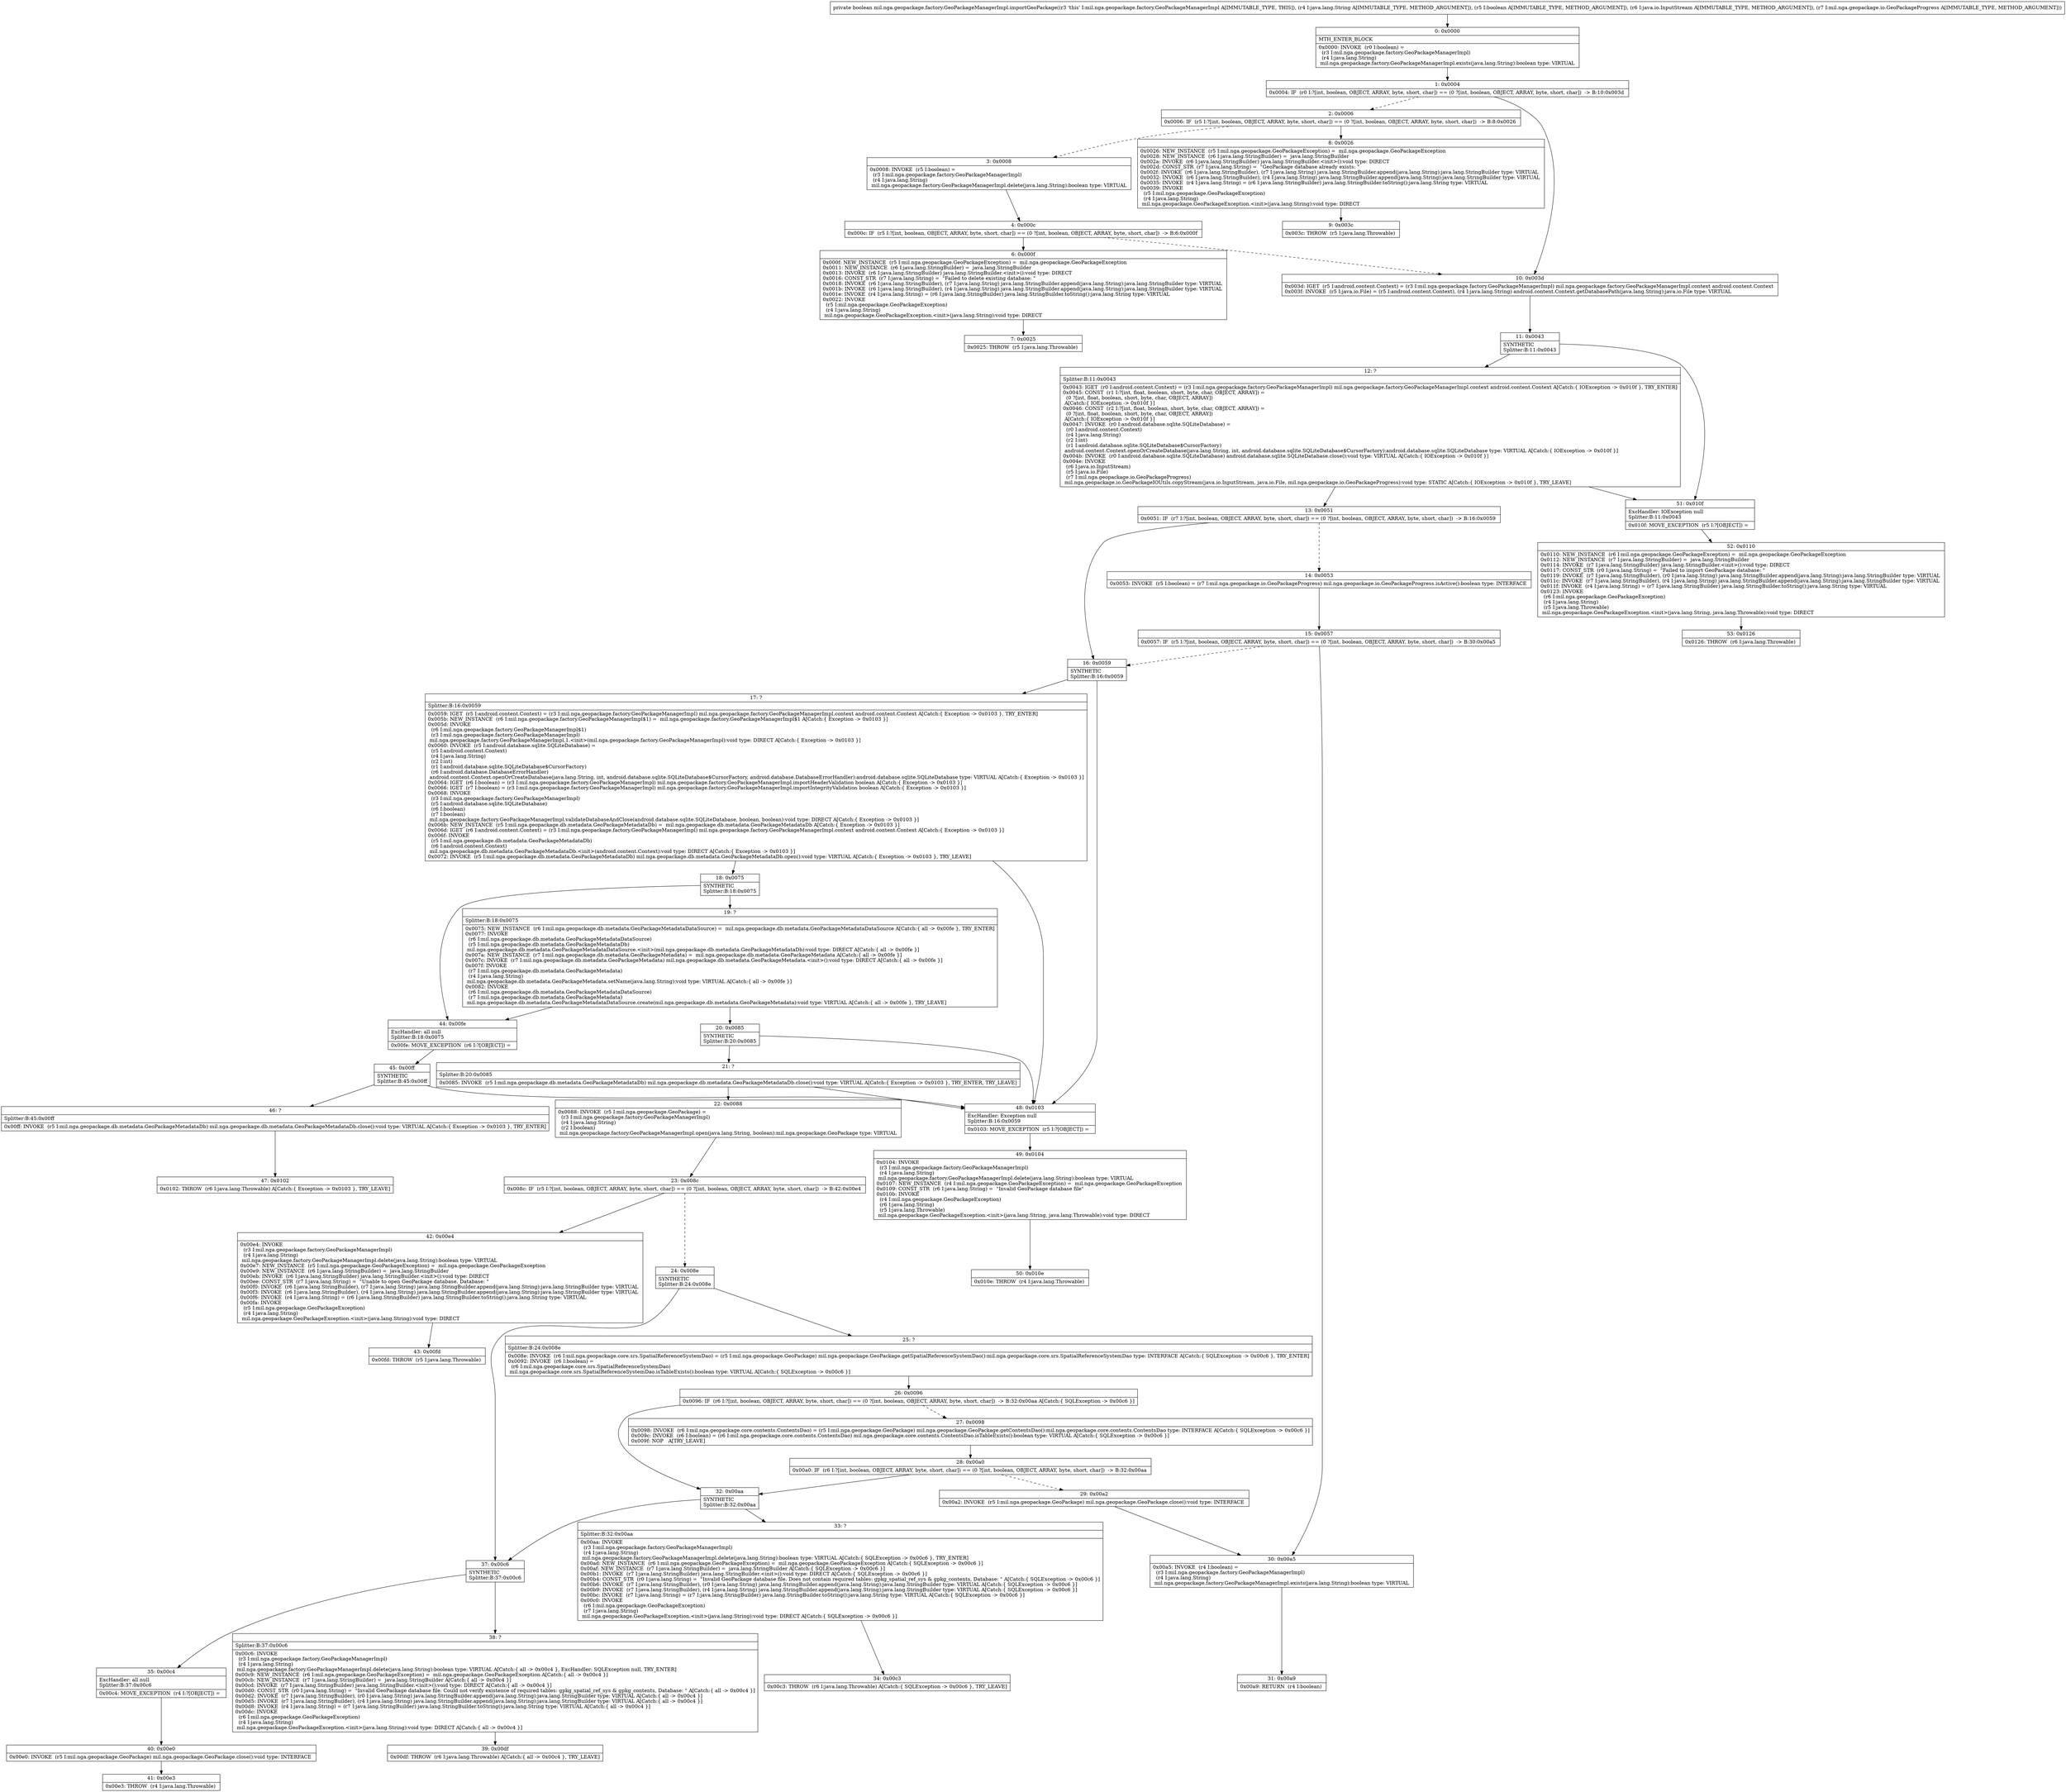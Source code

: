 digraph "CFG formil.nga.geopackage.factory.GeoPackageManagerImpl.importGeoPackage(Ljava\/lang\/String;ZLjava\/io\/InputStream;Lmil\/nga\/geopackage\/io\/GeoPackageProgress;)Z" {
Node_0 [shape=record,label="{0\:\ 0x0000|MTH_ENTER_BLOCK\l|0x0000: INVOKE  (r0 I:boolean) = \l  (r3 I:mil.nga.geopackage.factory.GeoPackageManagerImpl)\l  (r4 I:java.lang.String)\l mil.nga.geopackage.factory.GeoPackageManagerImpl.exists(java.lang.String):boolean type: VIRTUAL \l}"];
Node_1 [shape=record,label="{1\:\ 0x0004|0x0004: IF  (r0 I:?[int, boolean, OBJECT, ARRAY, byte, short, char]) == (0 ?[int, boolean, OBJECT, ARRAY, byte, short, char])  \-\> B:10:0x003d \l}"];
Node_2 [shape=record,label="{2\:\ 0x0006|0x0006: IF  (r5 I:?[int, boolean, OBJECT, ARRAY, byte, short, char]) == (0 ?[int, boolean, OBJECT, ARRAY, byte, short, char])  \-\> B:8:0x0026 \l}"];
Node_3 [shape=record,label="{3\:\ 0x0008|0x0008: INVOKE  (r5 I:boolean) = \l  (r3 I:mil.nga.geopackage.factory.GeoPackageManagerImpl)\l  (r4 I:java.lang.String)\l mil.nga.geopackage.factory.GeoPackageManagerImpl.delete(java.lang.String):boolean type: VIRTUAL \l}"];
Node_4 [shape=record,label="{4\:\ 0x000c|0x000c: IF  (r5 I:?[int, boolean, OBJECT, ARRAY, byte, short, char]) == (0 ?[int, boolean, OBJECT, ARRAY, byte, short, char])  \-\> B:6:0x000f \l}"];
Node_6 [shape=record,label="{6\:\ 0x000f|0x000f: NEW_INSTANCE  (r5 I:mil.nga.geopackage.GeoPackageException) =  mil.nga.geopackage.GeoPackageException \l0x0011: NEW_INSTANCE  (r6 I:java.lang.StringBuilder) =  java.lang.StringBuilder \l0x0013: INVOKE  (r6 I:java.lang.StringBuilder) java.lang.StringBuilder.\<init\>():void type: DIRECT \l0x0016: CONST_STR  (r7 I:java.lang.String) =  \"Failed to delete existing database: \" \l0x0018: INVOKE  (r6 I:java.lang.StringBuilder), (r7 I:java.lang.String) java.lang.StringBuilder.append(java.lang.String):java.lang.StringBuilder type: VIRTUAL \l0x001b: INVOKE  (r6 I:java.lang.StringBuilder), (r4 I:java.lang.String) java.lang.StringBuilder.append(java.lang.String):java.lang.StringBuilder type: VIRTUAL \l0x001e: INVOKE  (r4 I:java.lang.String) = (r6 I:java.lang.StringBuilder) java.lang.StringBuilder.toString():java.lang.String type: VIRTUAL \l0x0022: INVOKE  \l  (r5 I:mil.nga.geopackage.GeoPackageException)\l  (r4 I:java.lang.String)\l mil.nga.geopackage.GeoPackageException.\<init\>(java.lang.String):void type: DIRECT \l}"];
Node_7 [shape=record,label="{7\:\ 0x0025|0x0025: THROW  (r5 I:java.lang.Throwable) \l}"];
Node_8 [shape=record,label="{8\:\ 0x0026|0x0026: NEW_INSTANCE  (r5 I:mil.nga.geopackage.GeoPackageException) =  mil.nga.geopackage.GeoPackageException \l0x0028: NEW_INSTANCE  (r6 I:java.lang.StringBuilder) =  java.lang.StringBuilder \l0x002a: INVOKE  (r6 I:java.lang.StringBuilder) java.lang.StringBuilder.\<init\>():void type: DIRECT \l0x002d: CONST_STR  (r7 I:java.lang.String) =  \"GeoPackage database already exists: \" \l0x002f: INVOKE  (r6 I:java.lang.StringBuilder), (r7 I:java.lang.String) java.lang.StringBuilder.append(java.lang.String):java.lang.StringBuilder type: VIRTUAL \l0x0032: INVOKE  (r6 I:java.lang.StringBuilder), (r4 I:java.lang.String) java.lang.StringBuilder.append(java.lang.String):java.lang.StringBuilder type: VIRTUAL \l0x0035: INVOKE  (r4 I:java.lang.String) = (r6 I:java.lang.StringBuilder) java.lang.StringBuilder.toString():java.lang.String type: VIRTUAL \l0x0039: INVOKE  \l  (r5 I:mil.nga.geopackage.GeoPackageException)\l  (r4 I:java.lang.String)\l mil.nga.geopackage.GeoPackageException.\<init\>(java.lang.String):void type: DIRECT \l}"];
Node_9 [shape=record,label="{9\:\ 0x003c|0x003c: THROW  (r5 I:java.lang.Throwable) \l}"];
Node_10 [shape=record,label="{10\:\ 0x003d|0x003d: IGET  (r5 I:android.content.Context) = (r3 I:mil.nga.geopackage.factory.GeoPackageManagerImpl) mil.nga.geopackage.factory.GeoPackageManagerImpl.context android.content.Context \l0x003f: INVOKE  (r5 I:java.io.File) = (r5 I:android.content.Context), (r4 I:java.lang.String) android.content.Context.getDatabasePath(java.lang.String):java.io.File type: VIRTUAL \l}"];
Node_11 [shape=record,label="{11\:\ 0x0043|SYNTHETIC\lSplitter:B:11:0x0043\l}"];
Node_12 [shape=record,label="{12\:\ ?|Splitter:B:11:0x0043\l|0x0043: IGET  (r0 I:android.content.Context) = (r3 I:mil.nga.geopackage.factory.GeoPackageManagerImpl) mil.nga.geopackage.factory.GeoPackageManagerImpl.context android.content.Context A[Catch:\{ IOException \-\> 0x010f \}, TRY_ENTER]\l0x0045: CONST  (r1 I:?[int, float, boolean, short, byte, char, OBJECT, ARRAY]) = \l  (0 ?[int, float, boolean, short, byte, char, OBJECT, ARRAY])\l A[Catch:\{ IOException \-\> 0x010f \}]\l0x0046: CONST  (r2 I:?[int, float, boolean, short, byte, char, OBJECT, ARRAY]) = \l  (0 ?[int, float, boolean, short, byte, char, OBJECT, ARRAY])\l A[Catch:\{ IOException \-\> 0x010f \}]\l0x0047: INVOKE  (r0 I:android.database.sqlite.SQLiteDatabase) = \l  (r0 I:android.content.Context)\l  (r4 I:java.lang.String)\l  (r2 I:int)\l  (r1 I:android.database.sqlite.SQLiteDatabase$CursorFactory)\l android.content.Context.openOrCreateDatabase(java.lang.String, int, android.database.sqlite.SQLiteDatabase$CursorFactory):android.database.sqlite.SQLiteDatabase type: VIRTUAL A[Catch:\{ IOException \-\> 0x010f \}]\l0x004b: INVOKE  (r0 I:android.database.sqlite.SQLiteDatabase) android.database.sqlite.SQLiteDatabase.close():void type: VIRTUAL A[Catch:\{ IOException \-\> 0x010f \}]\l0x004e: INVOKE  \l  (r6 I:java.io.InputStream)\l  (r5 I:java.io.File)\l  (r7 I:mil.nga.geopackage.io.GeoPackageProgress)\l mil.nga.geopackage.io.GeoPackageIOUtils.copyStream(java.io.InputStream, java.io.File, mil.nga.geopackage.io.GeoPackageProgress):void type: STATIC A[Catch:\{ IOException \-\> 0x010f \}, TRY_LEAVE]\l}"];
Node_13 [shape=record,label="{13\:\ 0x0051|0x0051: IF  (r7 I:?[int, boolean, OBJECT, ARRAY, byte, short, char]) == (0 ?[int, boolean, OBJECT, ARRAY, byte, short, char])  \-\> B:16:0x0059 \l}"];
Node_14 [shape=record,label="{14\:\ 0x0053|0x0053: INVOKE  (r5 I:boolean) = (r7 I:mil.nga.geopackage.io.GeoPackageProgress) mil.nga.geopackage.io.GeoPackageProgress.isActive():boolean type: INTERFACE \l}"];
Node_15 [shape=record,label="{15\:\ 0x0057|0x0057: IF  (r5 I:?[int, boolean, OBJECT, ARRAY, byte, short, char]) == (0 ?[int, boolean, OBJECT, ARRAY, byte, short, char])  \-\> B:30:0x00a5 \l}"];
Node_16 [shape=record,label="{16\:\ 0x0059|SYNTHETIC\lSplitter:B:16:0x0059\l}"];
Node_17 [shape=record,label="{17\:\ ?|Splitter:B:16:0x0059\l|0x0059: IGET  (r5 I:android.content.Context) = (r3 I:mil.nga.geopackage.factory.GeoPackageManagerImpl) mil.nga.geopackage.factory.GeoPackageManagerImpl.context android.content.Context A[Catch:\{ Exception \-\> 0x0103 \}, TRY_ENTER]\l0x005b: NEW_INSTANCE  (r6 I:mil.nga.geopackage.factory.GeoPackageManagerImpl$1) =  mil.nga.geopackage.factory.GeoPackageManagerImpl$1 A[Catch:\{ Exception \-\> 0x0103 \}]\l0x005d: INVOKE  \l  (r6 I:mil.nga.geopackage.factory.GeoPackageManagerImpl$1)\l  (r3 I:mil.nga.geopackage.factory.GeoPackageManagerImpl)\l mil.nga.geopackage.factory.GeoPackageManagerImpl.1.\<init\>(mil.nga.geopackage.factory.GeoPackageManagerImpl):void type: DIRECT A[Catch:\{ Exception \-\> 0x0103 \}]\l0x0060: INVOKE  (r5 I:android.database.sqlite.SQLiteDatabase) = \l  (r5 I:android.content.Context)\l  (r4 I:java.lang.String)\l  (r2 I:int)\l  (r1 I:android.database.sqlite.SQLiteDatabase$CursorFactory)\l  (r6 I:android.database.DatabaseErrorHandler)\l android.content.Context.openOrCreateDatabase(java.lang.String, int, android.database.sqlite.SQLiteDatabase$CursorFactory, android.database.DatabaseErrorHandler):android.database.sqlite.SQLiteDatabase type: VIRTUAL A[Catch:\{ Exception \-\> 0x0103 \}]\l0x0064: IGET  (r6 I:boolean) = (r3 I:mil.nga.geopackage.factory.GeoPackageManagerImpl) mil.nga.geopackage.factory.GeoPackageManagerImpl.importHeaderValidation boolean A[Catch:\{ Exception \-\> 0x0103 \}]\l0x0066: IGET  (r7 I:boolean) = (r3 I:mil.nga.geopackage.factory.GeoPackageManagerImpl) mil.nga.geopackage.factory.GeoPackageManagerImpl.importIntegrityValidation boolean A[Catch:\{ Exception \-\> 0x0103 \}]\l0x0068: INVOKE  \l  (r3 I:mil.nga.geopackage.factory.GeoPackageManagerImpl)\l  (r5 I:android.database.sqlite.SQLiteDatabase)\l  (r6 I:boolean)\l  (r7 I:boolean)\l mil.nga.geopackage.factory.GeoPackageManagerImpl.validateDatabaseAndClose(android.database.sqlite.SQLiteDatabase, boolean, boolean):void type: DIRECT A[Catch:\{ Exception \-\> 0x0103 \}]\l0x006b: NEW_INSTANCE  (r5 I:mil.nga.geopackage.db.metadata.GeoPackageMetadataDb) =  mil.nga.geopackage.db.metadata.GeoPackageMetadataDb A[Catch:\{ Exception \-\> 0x0103 \}]\l0x006d: IGET  (r6 I:android.content.Context) = (r3 I:mil.nga.geopackage.factory.GeoPackageManagerImpl) mil.nga.geopackage.factory.GeoPackageManagerImpl.context android.content.Context A[Catch:\{ Exception \-\> 0x0103 \}]\l0x006f: INVOKE  \l  (r5 I:mil.nga.geopackage.db.metadata.GeoPackageMetadataDb)\l  (r6 I:android.content.Context)\l mil.nga.geopackage.db.metadata.GeoPackageMetadataDb.\<init\>(android.content.Context):void type: DIRECT A[Catch:\{ Exception \-\> 0x0103 \}]\l0x0072: INVOKE  (r5 I:mil.nga.geopackage.db.metadata.GeoPackageMetadataDb) mil.nga.geopackage.db.metadata.GeoPackageMetadataDb.open():void type: VIRTUAL A[Catch:\{ Exception \-\> 0x0103 \}, TRY_LEAVE]\l}"];
Node_18 [shape=record,label="{18\:\ 0x0075|SYNTHETIC\lSplitter:B:18:0x0075\l}"];
Node_19 [shape=record,label="{19\:\ ?|Splitter:B:18:0x0075\l|0x0075: NEW_INSTANCE  (r6 I:mil.nga.geopackage.db.metadata.GeoPackageMetadataDataSource) =  mil.nga.geopackage.db.metadata.GeoPackageMetadataDataSource A[Catch:\{ all \-\> 0x00fe \}, TRY_ENTER]\l0x0077: INVOKE  \l  (r6 I:mil.nga.geopackage.db.metadata.GeoPackageMetadataDataSource)\l  (r5 I:mil.nga.geopackage.db.metadata.GeoPackageMetadataDb)\l mil.nga.geopackage.db.metadata.GeoPackageMetadataDataSource.\<init\>(mil.nga.geopackage.db.metadata.GeoPackageMetadataDb):void type: DIRECT A[Catch:\{ all \-\> 0x00fe \}]\l0x007a: NEW_INSTANCE  (r7 I:mil.nga.geopackage.db.metadata.GeoPackageMetadata) =  mil.nga.geopackage.db.metadata.GeoPackageMetadata A[Catch:\{ all \-\> 0x00fe \}]\l0x007c: INVOKE  (r7 I:mil.nga.geopackage.db.metadata.GeoPackageMetadata) mil.nga.geopackage.db.metadata.GeoPackageMetadata.\<init\>():void type: DIRECT A[Catch:\{ all \-\> 0x00fe \}]\l0x007f: INVOKE  \l  (r7 I:mil.nga.geopackage.db.metadata.GeoPackageMetadata)\l  (r4 I:java.lang.String)\l mil.nga.geopackage.db.metadata.GeoPackageMetadata.setName(java.lang.String):void type: VIRTUAL A[Catch:\{ all \-\> 0x00fe \}]\l0x0082: INVOKE  \l  (r6 I:mil.nga.geopackage.db.metadata.GeoPackageMetadataDataSource)\l  (r7 I:mil.nga.geopackage.db.metadata.GeoPackageMetadata)\l mil.nga.geopackage.db.metadata.GeoPackageMetadataDataSource.create(mil.nga.geopackage.db.metadata.GeoPackageMetadata):void type: VIRTUAL A[Catch:\{ all \-\> 0x00fe \}, TRY_LEAVE]\l}"];
Node_20 [shape=record,label="{20\:\ 0x0085|SYNTHETIC\lSplitter:B:20:0x0085\l}"];
Node_21 [shape=record,label="{21\:\ ?|Splitter:B:20:0x0085\l|0x0085: INVOKE  (r5 I:mil.nga.geopackage.db.metadata.GeoPackageMetadataDb) mil.nga.geopackage.db.metadata.GeoPackageMetadataDb.close():void type: VIRTUAL A[Catch:\{ Exception \-\> 0x0103 \}, TRY_ENTER, TRY_LEAVE]\l}"];
Node_22 [shape=record,label="{22\:\ 0x0088|0x0088: INVOKE  (r5 I:mil.nga.geopackage.GeoPackage) = \l  (r3 I:mil.nga.geopackage.factory.GeoPackageManagerImpl)\l  (r4 I:java.lang.String)\l  (r2 I:boolean)\l mil.nga.geopackage.factory.GeoPackageManagerImpl.open(java.lang.String, boolean):mil.nga.geopackage.GeoPackage type: VIRTUAL \l}"];
Node_23 [shape=record,label="{23\:\ 0x008c|0x008c: IF  (r5 I:?[int, boolean, OBJECT, ARRAY, byte, short, char]) == (0 ?[int, boolean, OBJECT, ARRAY, byte, short, char])  \-\> B:42:0x00e4 \l}"];
Node_24 [shape=record,label="{24\:\ 0x008e|SYNTHETIC\lSplitter:B:24:0x008e\l}"];
Node_25 [shape=record,label="{25\:\ ?|Splitter:B:24:0x008e\l|0x008e: INVOKE  (r6 I:mil.nga.geopackage.core.srs.SpatialReferenceSystemDao) = (r5 I:mil.nga.geopackage.GeoPackage) mil.nga.geopackage.GeoPackage.getSpatialReferenceSystemDao():mil.nga.geopackage.core.srs.SpatialReferenceSystemDao type: INTERFACE A[Catch:\{ SQLException \-\> 0x00c6 \}, TRY_ENTER]\l0x0092: INVOKE  (r6 I:boolean) = \l  (r6 I:mil.nga.geopackage.core.srs.SpatialReferenceSystemDao)\l mil.nga.geopackage.core.srs.SpatialReferenceSystemDao.isTableExists():boolean type: VIRTUAL A[Catch:\{ SQLException \-\> 0x00c6 \}]\l}"];
Node_26 [shape=record,label="{26\:\ 0x0096|0x0096: IF  (r6 I:?[int, boolean, OBJECT, ARRAY, byte, short, char]) == (0 ?[int, boolean, OBJECT, ARRAY, byte, short, char])  \-\> B:32:0x00aa A[Catch:\{ SQLException \-\> 0x00c6 \}]\l}"];
Node_27 [shape=record,label="{27\:\ 0x0098|0x0098: INVOKE  (r6 I:mil.nga.geopackage.core.contents.ContentsDao) = (r5 I:mil.nga.geopackage.GeoPackage) mil.nga.geopackage.GeoPackage.getContentsDao():mil.nga.geopackage.core.contents.ContentsDao type: INTERFACE A[Catch:\{ SQLException \-\> 0x00c6 \}]\l0x009c: INVOKE  (r6 I:boolean) = (r6 I:mil.nga.geopackage.core.contents.ContentsDao) mil.nga.geopackage.core.contents.ContentsDao.isTableExists():boolean type: VIRTUAL A[Catch:\{ SQLException \-\> 0x00c6 \}]\l0x009f: NOP   A[TRY_LEAVE]\l}"];
Node_28 [shape=record,label="{28\:\ 0x00a0|0x00a0: IF  (r6 I:?[int, boolean, OBJECT, ARRAY, byte, short, char]) == (0 ?[int, boolean, OBJECT, ARRAY, byte, short, char])  \-\> B:32:0x00aa \l}"];
Node_29 [shape=record,label="{29\:\ 0x00a2|0x00a2: INVOKE  (r5 I:mil.nga.geopackage.GeoPackage) mil.nga.geopackage.GeoPackage.close():void type: INTERFACE \l}"];
Node_30 [shape=record,label="{30\:\ 0x00a5|0x00a5: INVOKE  (r4 I:boolean) = \l  (r3 I:mil.nga.geopackage.factory.GeoPackageManagerImpl)\l  (r4 I:java.lang.String)\l mil.nga.geopackage.factory.GeoPackageManagerImpl.exists(java.lang.String):boolean type: VIRTUAL \l}"];
Node_31 [shape=record,label="{31\:\ 0x00a9|0x00a9: RETURN  (r4 I:boolean) \l}"];
Node_32 [shape=record,label="{32\:\ 0x00aa|SYNTHETIC\lSplitter:B:32:0x00aa\l}"];
Node_33 [shape=record,label="{33\:\ ?|Splitter:B:32:0x00aa\l|0x00aa: INVOKE  \l  (r3 I:mil.nga.geopackage.factory.GeoPackageManagerImpl)\l  (r4 I:java.lang.String)\l mil.nga.geopackage.factory.GeoPackageManagerImpl.delete(java.lang.String):boolean type: VIRTUAL A[Catch:\{ SQLException \-\> 0x00c6 \}, TRY_ENTER]\l0x00ad: NEW_INSTANCE  (r6 I:mil.nga.geopackage.GeoPackageException) =  mil.nga.geopackage.GeoPackageException A[Catch:\{ SQLException \-\> 0x00c6 \}]\l0x00af: NEW_INSTANCE  (r7 I:java.lang.StringBuilder) =  java.lang.StringBuilder A[Catch:\{ SQLException \-\> 0x00c6 \}]\l0x00b1: INVOKE  (r7 I:java.lang.StringBuilder) java.lang.StringBuilder.\<init\>():void type: DIRECT A[Catch:\{ SQLException \-\> 0x00c6 \}]\l0x00b4: CONST_STR  (r0 I:java.lang.String) =  \"Invalid GeoPackage database file. Does not contain required tables: gpkg_spatial_ref_sys & gpkg_contents, Database: \" A[Catch:\{ SQLException \-\> 0x00c6 \}]\l0x00b6: INVOKE  (r7 I:java.lang.StringBuilder), (r0 I:java.lang.String) java.lang.StringBuilder.append(java.lang.String):java.lang.StringBuilder type: VIRTUAL A[Catch:\{ SQLException \-\> 0x00c6 \}]\l0x00b9: INVOKE  (r7 I:java.lang.StringBuilder), (r4 I:java.lang.String) java.lang.StringBuilder.append(java.lang.String):java.lang.StringBuilder type: VIRTUAL A[Catch:\{ SQLException \-\> 0x00c6 \}]\l0x00bc: INVOKE  (r7 I:java.lang.String) = (r7 I:java.lang.StringBuilder) java.lang.StringBuilder.toString():java.lang.String type: VIRTUAL A[Catch:\{ SQLException \-\> 0x00c6 \}]\l0x00c0: INVOKE  \l  (r6 I:mil.nga.geopackage.GeoPackageException)\l  (r7 I:java.lang.String)\l mil.nga.geopackage.GeoPackageException.\<init\>(java.lang.String):void type: DIRECT A[Catch:\{ SQLException \-\> 0x00c6 \}]\l}"];
Node_34 [shape=record,label="{34\:\ 0x00c3|0x00c3: THROW  (r6 I:java.lang.Throwable) A[Catch:\{ SQLException \-\> 0x00c6 \}, TRY_LEAVE]\l}"];
Node_35 [shape=record,label="{35\:\ 0x00c4|ExcHandler: all null\lSplitter:B:37:0x00c6\l|0x00c4: MOVE_EXCEPTION  (r4 I:?[OBJECT]) =  \l}"];
Node_37 [shape=record,label="{37\:\ 0x00c6|SYNTHETIC\lSplitter:B:37:0x00c6\l}"];
Node_38 [shape=record,label="{38\:\ ?|Splitter:B:37:0x00c6\l|0x00c6: INVOKE  \l  (r3 I:mil.nga.geopackage.factory.GeoPackageManagerImpl)\l  (r4 I:java.lang.String)\l mil.nga.geopackage.factory.GeoPackageManagerImpl.delete(java.lang.String):boolean type: VIRTUAL A[Catch:\{ all \-\> 0x00c4 \}, ExcHandler: SQLException null, TRY_ENTER]\l0x00c9: NEW_INSTANCE  (r6 I:mil.nga.geopackage.GeoPackageException) =  mil.nga.geopackage.GeoPackageException A[Catch:\{ all \-\> 0x00c4 \}]\l0x00cb: NEW_INSTANCE  (r7 I:java.lang.StringBuilder) =  java.lang.StringBuilder A[Catch:\{ all \-\> 0x00c4 \}]\l0x00cd: INVOKE  (r7 I:java.lang.StringBuilder) java.lang.StringBuilder.\<init\>():void type: DIRECT A[Catch:\{ all \-\> 0x00c4 \}]\l0x00d0: CONST_STR  (r0 I:java.lang.String) =  \"Invalid GeoPackage database file. Could not verify existence of required tables: gpkg_spatial_ref_sys & gpkg_contents, Database: \" A[Catch:\{ all \-\> 0x00c4 \}]\l0x00d2: INVOKE  (r7 I:java.lang.StringBuilder), (r0 I:java.lang.String) java.lang.StringBuilder.append(java.lang.String):java.lang.StringBuilder type: VIRTUAL A[Catch:\{ all \-\> 0x00c4 \}]\l0x00d5: INVOKE  (r7 I:java.lang.StringBuilder), (r4 I:java.lang.String) java.lang.StringBuilder.append(java.lang.String):java.lang.StringBuilder type: VIRTUAL A[Catch:\{ all \-\> 0x00c4 \}]\l0x00d8: INVOKE  (r4 I:java.lang.String) = (r7 I:java.lang.StringBuilder) java.lang.StringBuilder.toString():java.lang.String type: VIRTUAL A[Catch:\{ all \-\> 0x00c4 \}]\l0x00dc: INVOKE  \l  (r6 I:mil.nga.geopackage.GeoPackageException)\l  (r4 I:java.lang.String)\l mil.nga.geopackage.GeoPackageException.\<init\>(java.lang.String):void type: DIRECT A[Catch:\{ all \-\> 0x00c4 \}]\l}"];
Node_39 [shape=record,label="{39\:\ 0x00df|0x00df: THROW  (r6 I:java.lang.Throwable) A[Catch:\{ all \-\> 0x00c4 \}, TRY_LEAVE]\l}"];
Node_40 [shape=record,label="{40\:\ 0x00e0|0x00e0: INVOKE  (r5 I:mil.nga.geopackage.GeoPackage) mil.nga.geopackage.GeoPackage.close():void type: INTERFACE \l}"];
Node_41 [shape=record,label="{41\:\ 0x00e3|0x00e3: THROW  (r4 I:java.lang.Throwable) \l}"];
Node_42 [shape=record,label="{42\:\ 0x00e4|0x00e4: INVOKE  \l  (r3 I:mil.nga.geopackage.factory.GeoPackageManagerImpl)\l  (r4 I:java.lang.String)\l mil.nga.geopackage.factory.GeoPackageManagerImpl.delete(java.lang.String):boolean type: VIRTUAL \l0x00e7: NEW_INSTANCE  (r5 I:mil.nga.geopackage.GeoPackageException) =  mil.nga.geopackage.GeoPackageException \l0x00e9: NEW_INSTANCE  (r6 I:java.lang.StringBuilder) =  java.lang.StringBuilder \l0x00eb: INVOKE  (r6 I:java.lang.StringBuilder) java.lang.StringBuilder.\<init\>():void type: DIRECT \l0x00ee: CONST_STR  (r7 I:java.lang.String) =  \"Unable to open GeoPackage database. Database: \" \l0x00f0: INVOKE  (r6 I:java.lang.StringBuilder), (r7 I:java.lang.String) java.lang.StringBuilder.append(java.lang.String):java.lang.StringBuilder type: VIRTUAL \l0x00f3: INVOKE  (r6 I:java.lang.StringBuilder), (r4 I:java.lang.String) java.lang.StringBuilder.append(java.lang.String):java.lang.StringBuilder type: VIRTUAL \l0x00f6: INVOKE  (r4 I:java.lang.String) = (r6 I:java.lang.StringBuilder) java.lang.StringBuilder.toString():java.lang.String type: VIRTUAL \l0x00fa: INVOKE  \l  (r5 I:mil.nga.geopackage.GeoPackageException)\l  (r4 I:java.lang.String)\l mil.nga.geopackage.GeoPackageException.\<init\>(java.lang.String):void type: DIRECT \l}"];
Node_43 [shape=record,label="{43\:\ 0x00fd|0x00fd: THROW  (r5 I:java.lang.Throwable) \l}"];
Node_44 [shape=record,label="{44\:\ 0x00fe|ExcHandler: all null\lSplitter:B:18:0x0075\l|0x00fe: MOVE_EXCEPTION  (r6 I:?[OBJECT]) =  \l}"];
Node_45 [shape=record,label="{45\:\ 0x00ff|SYNTHETIC\lSplitter:B:45:0x00ff\l}"];
Node_46 [shape=record,label="{46\:\ ?|Splitter:B:45:0x00ff\l|0x00ff: INVOKE  (r5 I:mil.nga.geopackage.db.metadata.GeoPackageMetadataDb) mil.nga.geopackage.db.metadata.GeoPackageMetadataDb.close():void type: VIRTUAL A[Catch:\{ Exception \-\> 0x0103 \}, TRY_ENTER]\l}"];
Node_47 [shape=record,label="{47\:\ 0x0102|0x0102: THROW  (r6 I:java.lang.Throwable) A[Catch:\{ Exception \-\> 0x0103 \}, TRY_LEAVE]\l}"];
Node_48 [shape=record,label="{48\:\ 0x0103|ExcHandler: Exception null\lSplitter:B:16:0x0059\l|0x0103: MOVE_EXCEPTION  (r5 I:?[OBJECT]) =  \l}"];
Node_49 [shape=record,label="{49\:\ 0x0104|0x0104: INVOKE  \l  (r3 I:mil.nga.geopackage.factory.GeoPackageManagerImpl)\l  (r4 I:java.lang.String)\l mil.nga.geopackage.factory.GeoPackageManagerImpl.delete(java.lang.String):boolean type: VIRTUAL \l0x0107: NEW_INSTANCE  (r4 I:mil.nga.geopackage.GeoPackageException) =  mil.nga.geopackage.GeoPackageException \l0x0109: CONST_STR  (r6 I:java.lang.String) =  \"Invalid GeoPackage database file\" \l0x010b: INVOKE  \l  (r4 I:mil.nga.geopackage.GeoPackageException)\l  (r6 I:java.lang.String)\l  (r5 I:java.lang.Throwable)\l mil.nga.geopackage.GeoPackageException.\<init\>(java.lang.String, java.lang.Throwable):void type: DIRECT \l}"];
Node_50 [shape=record,label="{50\:\ 0x010e|0x010e: THROW  (r4 I:java.lang.Throwable) \l}"];
Node_51 [shape=record,label="{51\:\ 0x010f|ExcHandler: IOException null\lSplitter:B:11:0x0043\l|0x010f: MOVE_EXCEPTION  (r5 I:?[OBJECT]) =  \l}"];
Node_52 [shape=record,label="{52\:\ 0x0110|0x0110: NEW_INSTANCE  (r6 I:mil.nga.geopackage.GeoPackageException) =  mil.nga.geopackage.GeoPackageException \l0x0112: NEW_INSTANCE  (r7 I:java.lang.StringBuilder) =  java.lang.StringBuilder \l0x0114: INVOKE  (r7 I:java.lang.StringBuilder) java.lang.StringBuilder.\<init\>():void type: DIRECT \l0x0117: CONST_STR  (r0 I:java.lang.String) =  \"Failed to import GeoPackage database: \" \l0x0119: INVOKE  (r7 I:java.lang.StringBuilder), (r0 I:java.lang.String) java.lang.StringBuilder.append(java.lang.String):java.lang.StringBuilder type: VIRTUAL \l0x011c: INVOKE  (r7 I:java.lang.StringBuilder), (r4 I:java.lang.String) java.lang.StringBuilder.append(java.lang.String):java.lang.StringBuilder type: VIRTUAL \l0x011f: INVOKE  (r4 I:java.lang.String) = (r7 I:java.lang.StringBuilder) java.lang.StringBuilder.toString():java.lang.String type: VIRTUAL \l0x0123: INVOKE  \l  (r6 I:mil.nga.geopackage.GeoPackageException)\l  (r4 I:java.lang.String)\l  (r5 I:java.lang.Throwable)\l mil.nga.geopackage.GeoPackageException.\<init\>(java.lang.String, java.lang.Throwable):void type: DIRECT \l}"];
Node_53 [shape=record,label="{53\:\ 0x0126|0x0126: THROW  (r6 I:java.lang.Throwable) \l}"];
MethodNode[shape=record,label="{private boolean mil.nga.geopackage.factory.GeoPackageManagerImpl.importGeoPackage((r3 'this' I:mil.nga.geopackage.factory.GeoPackageManagerImpl A[IMMUTABLE_TYPE, THIS]), (r4 I:java.lang.String A[IMMUTABLE_TYPE, METHOD_ARGUMENT]), (r5 I:boolean A[IMMUTABLE_TYPE, METHOD_ARGUMENT]), (r6 I:java.io.InputStream A[IMMUTABLE_TYPE, METHOD_ARGUMENT]), (r7 I:mil.nga.geopackage.io.GeoPackageProgress A[IMMUTABLE_TYPE, METHOD_ARGUMENT])) }"];
MethodNode -> Node_0;
Node_0 -> Node_1;
Node_1 -> Node_2[style=dashed];
Node_1 -> Node_10;
Node_2 -> Node_3[style=dashed];
Node_2 -> Node_8;
Node_3 -> Node_4;
Node_4 -> Node_6;
Node_4 -> Node_10[style=dashed];
Node_6 -> Node_7;
Node_8 -> Node_9;
Node_10 -> Node_11;
Node_11 -> Node_12;
Node_11 -> Node_51;
Node_12 -> Node_13;
Node_12 -> Node_51;
Node_13 -> Node_14[style=dashed];
Node_13 -> Node_16;
Node_14 -> Node_15;
Node_15 -> Node_16[style=dashed];
Node_15 -> Node_30;
Node_16 -> Node_17;
Node_16 -> Node_48;
Node_17 -> Node_18;
Node_17 -> Node_48;
Node_18 -> Node_19;
Node_18 -> Node_44;
Node_19 -> Node_20;
Node_19 -> Node_44;
Node_20 -> Node_21;
Node_20 -> Node_48;
Node_21 -> Node_22;
Node_21 -> Node_48;
Node_22 -> Node_23;
Node_23 -> Node_24[style=dashed];
Node_23 -> Node_42;
Node_24 -> Node_25;
Node_24 -> Node_37;
Node_25 -> Node_26;
Node_26 -> Node_27[style=dashed];
Node_26 -> Node_32;
Node_27 -> Node_28;
Node_28 -> Node_29[style=dashed];
Node_28 -> Node_32;
Node_29 -> Node_30;
Node_30 -> Node_31;
Node_32 -> Node_33;
Node_32 -> Node_37;
Node_33 -> Node_34;
Node_35 -> Node_40;
Node_37 -> Node_38;
Node_37 -> Node_35;
Node_38 -> Node_39;
Node_40 -> Node_41;
Node_42 -> Node_43;
Node_44 -> Node_45;
Node_45 -> Node_46;
Node_45 -> Node_48;
Node_46 -> Node_47;
Node_48 -> Node_49;
Node_49 -> Node_50;
Node_51 -> Node_52;
Node_52 -> Node_53;
}

